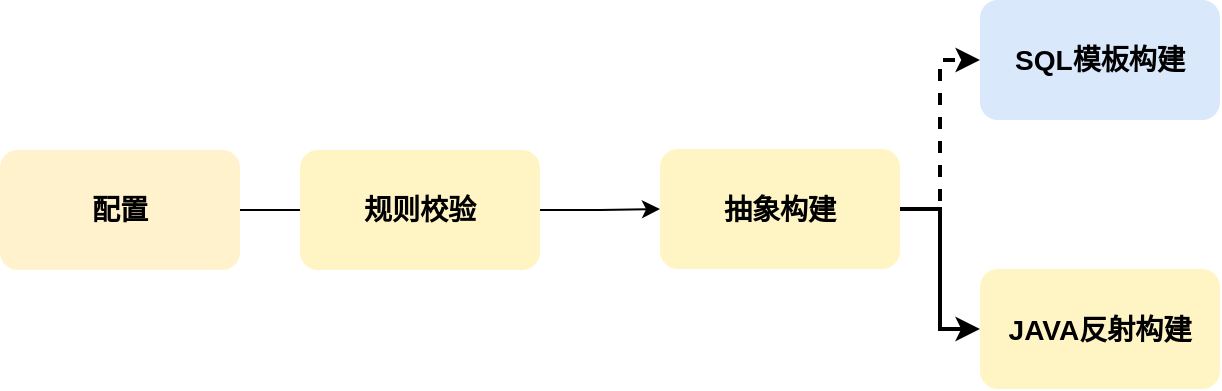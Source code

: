 <mxfile version="16.6.4" type="github">
  <diagram id="YuwCHeqFbcpFo9LPY-PJ" name="第 1 页">
    <mxGraphModel dx="782" dy="457" grid="1" gridSize="10" guides="1" tooltips="1" connect="1" arrows="1" fold="1" page="1" pageScale="1" pageWidth="827" pageHeight="1169" math="0" shadow="0">
      <root>
        <mxCell id="0" />
        <mxCell id="1" parent="0" />
        <mxCell id="3_1g0eFo5Rt5CnOM_eIa-6" value="&lt;h3&gt;SQL模板构建&lt;/h3&gt;" style="rounded=1;whiteSpace=wrap;html=1;strokeColor=none;fillColor=#dae8fc;" vertex="1" parent="1">
          <mxGeometry x="510" y="480" width="120" height="60" as="geometry" />
        </mxCell>
        <mxCell id="3_1g0eFo5Rt5CnOM_eIa-8" value="&lt;h3&gt;JAVA反射构建&lt;/h3&gt;" style="rounded=1;whiteSpace=wrap;html=1;strokeColor=none;fillColor=#FFF4C3;" vertex="1" parent="1">
          <mxGeometry x="510" y="614.5" width="120" height="60" as="geometry" />
        </mxCell>
        <mxCell id="3_1g0eFo5Rt5CnOM_eIa-17" style="edgeStyle=orthogonalEdgeStyle;rounded=0;orthogonalLoop=1;jettySize=auto;html=1;exitX=1;exitY=0.5;exitDx=0;exitDy=0;entryX=0;entryY=0.5;entryDx=0;entryDy=0;dashed=1;strokeWidth=2;" edge="1" parent="1" source="3_1g0eFo5Rt5CnOM_eIa-13" target="3_1g0eFo5Rt5CnOM_eIa-6">
          <mxGeometry relative="1" as="geometry" />
        </mxCell>
        <mxCell id="3_1g0eFo5Rt5CnOM_eIa-18" style="edgeStyle=orthogonalEdgeStyle;rounded=0;orthogonalLoop=1;jettySize=auto;html=1;exitX=1;exitY=0.5;exitDx=0;exitDy=0;strokeWidth=2;" edge="1" parent="1" source="3_1g0eFo5Rt5CnOM_eIa-13" target="3_1g0eFo5Rt5CnOM_eIa-8">
          <mxGeometry relative="1" as="geometry" />
        </mxCell>
        <mxCell id="3_1g0eFo5Rt5CnOM_eIa-13" value="&lt;h3&gt;抽象构建&lt;/h3&gt;" style="rounded=1;whiteSpace=wrap;html=1;strokeColor=none;fillColor=#FFF4C3;" vertex="1" parent="1">
          <mxGeometry x="350" y="554.5" width="120" height="60" as="geometry" />
        </mxCell>
        <mxCell id="3_1g0eFo5Rt5CnOM_eIa-15" style="edgeStyle=orthogonalEdgeStyle;rounded=0;orthogonalLoop=1;jettySize=auto;html=1;exitX=1;exitY=0.5;exitDx=0;exitDy=0;entryX=0;entryY=0.5;entryDx=0;entryDy=0;" edge="1" parent="1" source="3_1g0eFo5Rt5CnOM_eIa-14">
          <mxGeometry relative="1" as="geometry">
            <mxPoint x="210" y="585" as="targetPoint" />
          </mxGeometry>
        </mxCell>
        <mxCell id="3_1g0eFo5Rt5CnOM_eIa-14" value="&lt;h3&gt;配置&lt;/h3&gt;" style="rounded=1;whiteSpace=wrap;html=1;strokeColor=none;fillColor=#fff2cc;" vertex="1" parent="1">
          <mxGeometry x="20" y="555" width="120" height="60" as="geometry" />
        </mxCell>
        <mxCell id="3_1g0eFo5Rt5CnOM_eIa-51" style="edgeStyle=orthogonalEdgeStyle;shape=connector;rounded=0;orthogonalLoop=1;jettySize=auto;html=1;labelBackgroundColor=default;fontFamily=Helvetica;fontSize=11;fontColor=default;endArrow=classic;strokeColor=default;entryX=0;entryY=0.5;entryDx=0;entryDy=0;" edge="1" parent="1" source="3_1g0eFo5Rt5CnOM_eIa-21" target="3_1g0eFo5Rt5CnOM_eIa-13">
          <mxGeometry relative="1" as="geometry">
            <mxPoint x="320" y="585" as="targetPoint" />
          </mxGeometry>
        </mxCell>
        <mxCell id="3_1g0eFo5Rt5CnOM_eIa-21" value="&lt;h3&gt;规则校验&lt;/h3&gt;" style="rounded=1;whiteSpace=wrap;html=1;strokeColor=none;fillColor=#FFF4C3;" vertex="1" parent="1">
          <mxGeometry x="170" y="555" width="120" height="60" as="geometry" />
        </mxCell>
      </root>
    </mxGraphModel>
  </diagram>
</mxfile>
